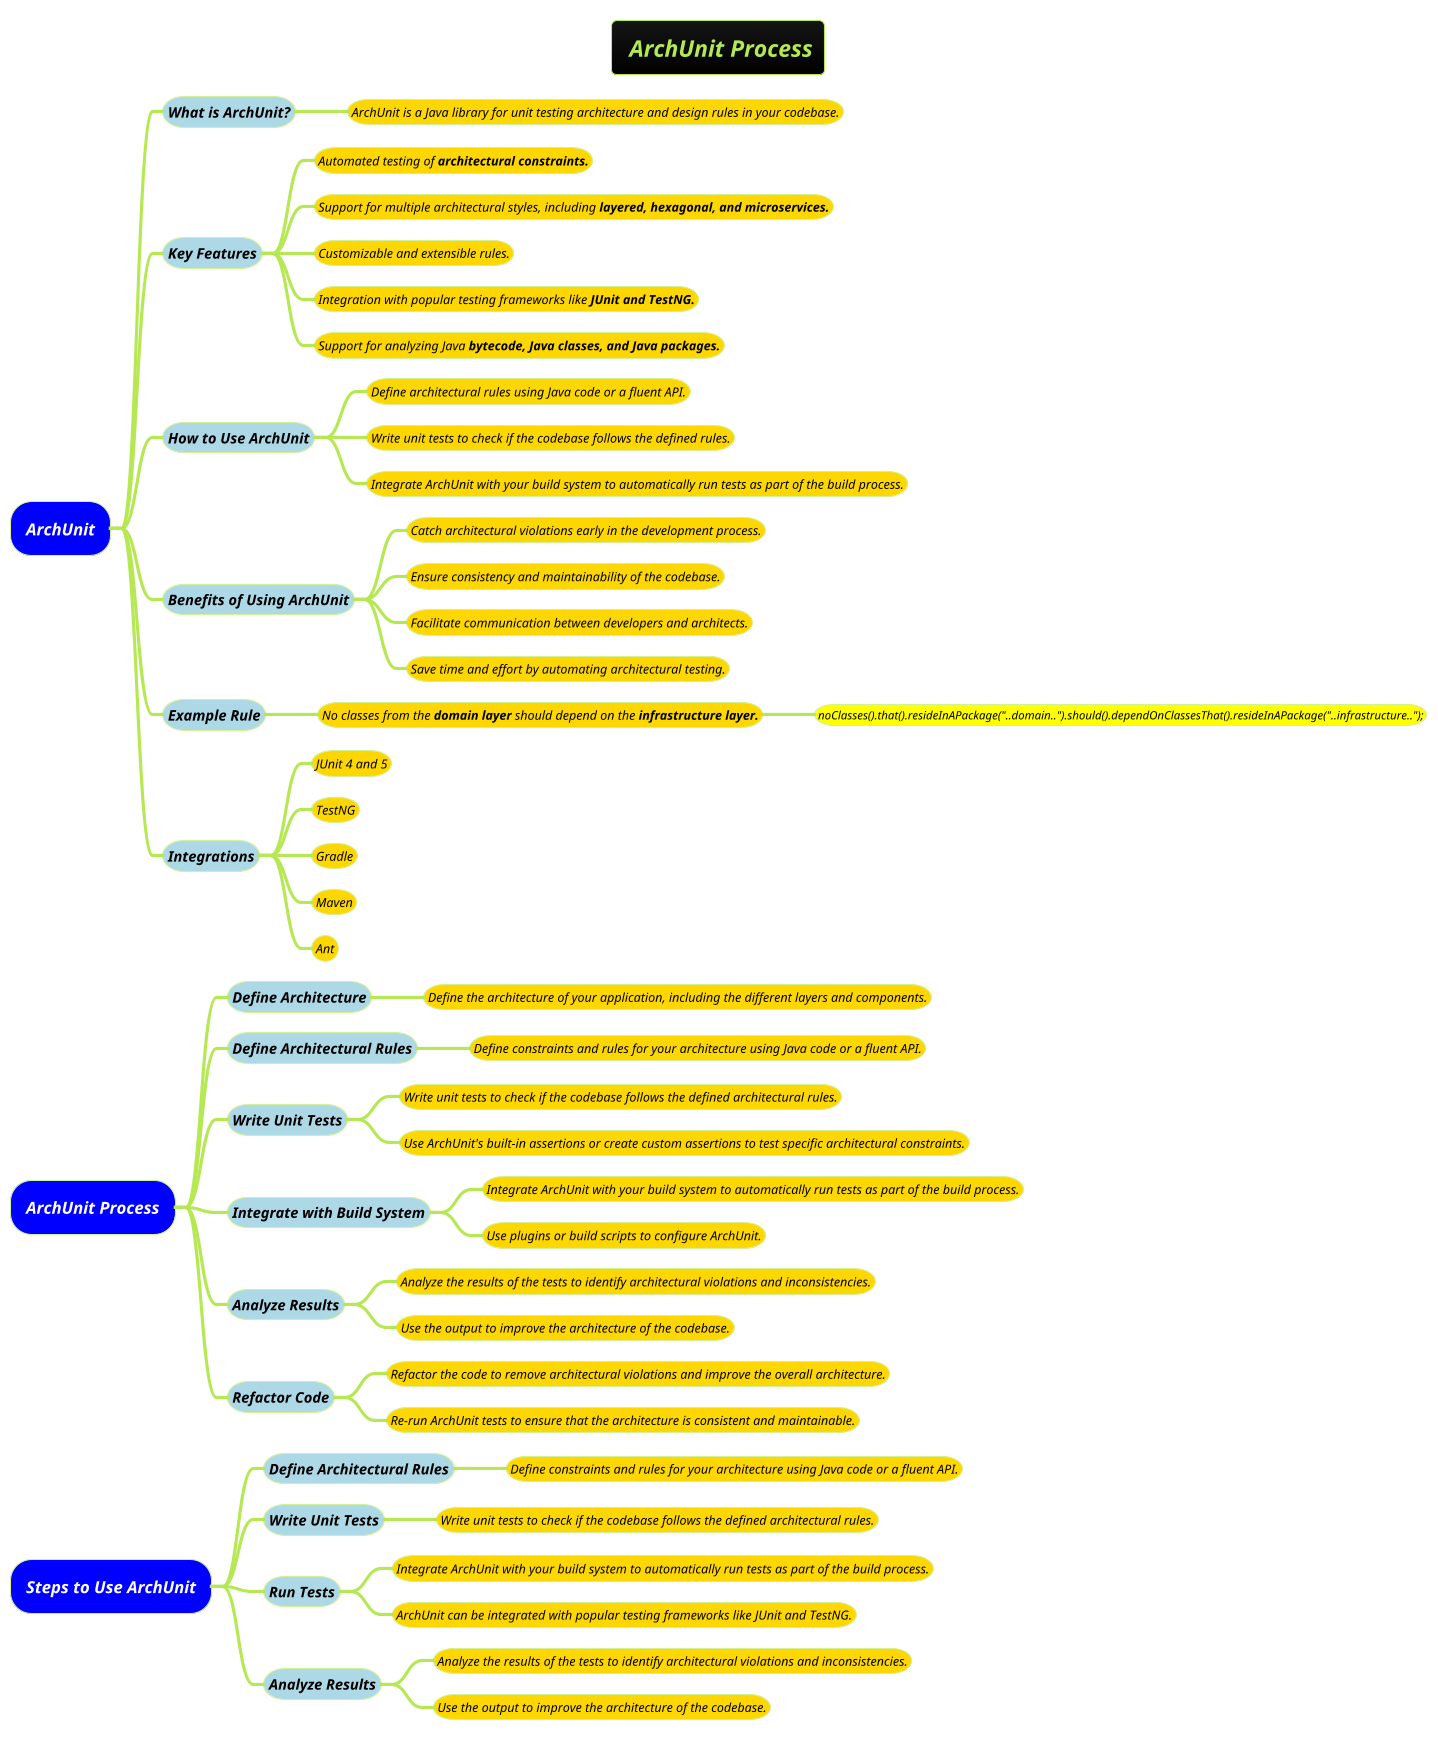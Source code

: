 @startmindmap
title =<i><size:18> ArchUnit Process
!theme hacker

*[#blue] <i><color #white>ArchUnit

**[#lightblue] <i><color #black>What is ArchUnit?
***[#gold] <i><color #black>ArchUnit is a Java library for unit testing architecture and design rules in your codebase.

**[#lightblue] <i><color #black>Key Features
***[#gold] <i><color #black>Automated testing of <b>architectural constraints.
***[#gold] <i><color #black>Support for multiple architectural styles, including <b>layered, hexagonal, and microservices.
***[#gold] <i><color #black>Customizable and extensible rules.
***[#gold] <i><color #black>Integration with popular testing frameworks like <b>JUnit and TestNG.
***[#gold] <i><color #black>Support for analyzing Java <b>bytecode, Java classes, and Java packages.

**[#lightblue] <i><color #black>How to Use ArchUnit
***[#gold] <i><color #black>Define architectural rules using Java code or a fluent API.
***[#gold] <i><color #black>Write unit tests to check if the codebase follows the defined rules.
***[#gold] <i><color #black>Integrate ArchUnit with your build system to automatically run tests as part of the build process.

**[#lightblue] <i><color #black>Benefits of Using ArchUnit
***[#gold] <i><color #black>Catch architectural violations early in the development process.
***[#gold] <i><color #black>Ensure consistency and maintainability of the codebase.
***[#gold] <i><color #black>Facilitate communication between developers and architects.
***[#gold] <i><color #black>Save time and effort by automating architectural testing.

**[#lightblue] <i><color #black>Example Rule
***[#gold] <i><color #black>No classes from the **domain layer** should depend on the <b>infrastructure layer.
****[#yellow] <i><color #black>noClasses().that().resideInAPackage("..domain..").should().dependOnClassesThat().resideInAPackage("..infrastructure..");

**[#lightblue] <i><color #black>Integrations
***[#gold] <i><color #black>JUnit 4 and 5
***[#gold] <i><color #black>TestNG
***[#gold] <i><color #black>Gradle
***[#gold] <i><color #black>Maven
***[#gold] <i><color #black>Ant

*[#blue] <i><color #white>ArchUnit Process

**[#lightblue] <i><color #black>Define Architecture
***[#gold] <i><color #black>Define the architecture of your application, including the different layers and components.

**[#lightblue] <i><color #black>Define Architectural Rules
***[#gold] <i><color #black>Define constraints and rules for your architecture using Java code or a fluent API.

**[#lightblue] <i><color #black>Write Unit Tests
***[#gold] <i><color #black>Write unit tests to check if the codebase follows the defined architectural rules.
***[#gold] <i><color #black>Use ArchUnit's built-in assertions or create custom assertions to test specific architectural constraints.

**[#lightblue] <i><color #black>Integrate with Build System
***[#gold] <i><color #black>Integrate ArchUnit with your build system to automatically run tests as part of the build process.
***[#gold] <i><color #black>Use plugins or build scripts to configure ArchUnit.

**[#lightblue] <i><color #black>Analyze Results
***[#gold] <i><color #black>Analyze the results of the tests to identify architectural violations and inconsistencies.
***[#gold] <i><color #black>Use the output to improve the architecture of the codebase.

**[#lightblue] <i><color #black>Refactor Code
***[#gold] <i><color #black>Refactor the code to remove architectural violations and improve the overall architecture.
***[#gold] <i><color #black>Re-run ArchUnit tests to ensure that the architecture is consistent and maintainable.

*[#blue] <i><color #white>Steps to Use ArchUnit

**[#lightblue] <i><color #black>Define Architectural Rules
***[#gold] <i><color #black>Define constraints and rules for your architecture using Java code or a fluent API.

**[#lightblue] <i><color #black>Write Unit Tests
***[#gold] <i><color #black>Write unit tests to check if the codebase follows the defined architectural rules.

**[#lightblue] <i><color #black>Run Tests
***[#gold] <i><color #black>Integrate ArchUnit with your build system to automatically run tests as part of the build process.
***[#gold] <i><color #black>ArchUnit can be integrated with popular testing frameworks like JUnit and TestNG.

**[#lightblue] <i><color #black>Analyze Results
***[#gold] <i><color #black>Analyze the results of the tests to identify architectural violations and inconsistencies.
***[#gold] <i><color #black>Use the output to improve the architecture of the codebase.



@endmindmap
